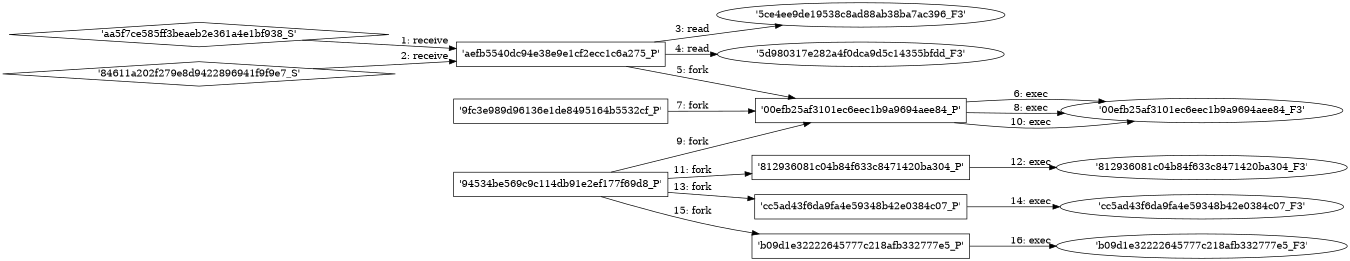 digraph "D:\Learning\Paper\apt\基于CTI的攻击预警\Dataset\攻击图\ASGfromALLCTI\Virut Analysis and Snort Rule.dot" {
rankdir="LR"
size="9"
fixedsize="false"
splines="true"
nodesep=0.3
ranksep=0
fontsize=10
overlap="scalexy"
engine= "neato"
	"'aefb5540dc94e38e9e1cf2ecc1c6a275_P'" [node_type=Process shape=box]
	"'aa5f7ce585ff3beaeb2e361a4e1bf938_S'" [node_type=Socket shape=diamond]
	"'aa5f7ce585ff3beaeb2e361a4e1bf938_S'" -> "'aefb5540dc94e38e9e1cf2ecc1c6a275_P'" [label="1: receive"]
	"'aefb5540dc94e38e9e1cf2ecc1c6a275_P'" [node_type=Process shape=box]
	"'84611a202f279e8d9422896941f9f9e7_S'" [node_type=Socket shape=diamond]
	"'84611a202f279e8d9422896941f9f9e7_S'" -> "'aefb5540dc94e38e9e1cf2ecc1c6a275_P'" [label="2: receive"]
	"'5ce4ee9de19538c8ad88ab38ba7ac396_F3'" [node_type=file shape=ellipse]
	"'aefb5540dc94e38e9e1cf2ecc1c6a275_P'" [node_type=Process shape=box]
	"'aefb5540dc94e38e9e1cf2ecc1c6a275_P'" -> "'5ce4ee9de19538c8ad88ab38ba7ac396_F3'" [label="3: read"]
	"'5d980317e282a4f0dca9d5c14355bfdd_F3'" [node_type=file shape=ellipse]
	"'aefb5540dc94e38e9e1cf2ecc1c6a275_P'" [node_type=Process shape=box]
	"'aefb5540dc94e38e9e1cf2ecc1c6a275_P'" -> "'5d980317e282a4f0dca9d5c14355bfdd_F3'" [label="4: read"]
	"'aefb5540dc94e38e9e1cf2ecc1c6a275_P'" [node_type=Process shape=box]
	"'00efb25af3101ec6eec1b9a9694aee84_P'" [node_type=Process shape=box]
	"'aefb5540dc94e38e9e1cf2ecc1c6a275_P'" -> "'00efb25af3101ec6eec1b9a9694aee84_P'" [label="5: fork"]
	"'00efb25af3101ec6eec1b9a9694aee84_P'" [node_type=Process shape=box]
	"'00efb25af3101ec6eec1b9a9694aee84_F3'" [node_type=File shape=ellipse]
	"'00efb25af3101ec6eec1b9a9694aee84_P'" -> "'00efb25af3101ec6eec1b9a9694aee84_F3'" [label="6: exec"]
	"'9fc3e989d96136e1de8495164b5532cf_P'" [node_type=Process shape=box]
	"'00efb25af3101ec6eec1b9a9694aee84_P'" [node_type=Process shape=box]
	"'9fc3e989d96136e1de8495164b5532cf_P'" -> "'00efb25af3101ec6eec1b9a9694aee84_P'" [label="7: fork"]
	"'00efb25af3101ec6eec1b9a9694aee84_P'" [node_type=Process shape=box]
	"'00efb25af3101ec6eec1b9a9694aee84_F3'" [node_type=File shape=ellipse]
	"'00efb25af3101ec6eec1b9a9694aee84_P'" -> "'00efb25af3101ec6eec1b9a9694aee84_F3'" [label="8: exec"]
	"'94534be569c9c114db91e2ef177f69d8_P'" [node_type=Process shape=box]
	"'00efb25af3101ec6eec1b9a9694aee84_P'" [node_type=Process shape=box]
	"'94534be569c9c114db91e2ef177f69d8_P'" -> "'00efb25af3101ec6eec1b9a9694aee84_P'" [label="9: fork"]
	"'00efb25af3101ec6eec1b9a9694aee84_P'" [node_type=Process shape=box]
	"'00efb25af3101ec6eec1b9a9694aee84_F3'" [node_type=File shape=ellipse]
	"'00efb25af3101ec6eec1b9a9694aee84_P'" -> "'00efb25af3101ec6eec1b9a9694aee84_F3'" [label="10: exec"]
	"'94534be569c9c114db91e2ef177f69d8_P'" [node_type=Process shape=box]
	"'812936081c04b84f633c8471420ba304_P'" [node_type=Process shape=box]
	"'94534be569c9c114db91e2ef177f69d8_P'" -> "'812936081c04b84f633c8471420ba304_P'" [label="11: fork"]
	"'812936081c04b84f633c8471420ba304_P'" [node_type=Process shape=box]
	"'812936081c04b84f633c8471420ba304_F3'" [node_type=File shape=ellipse]
	"'812936081c04b84f633c8471420ba304_P'" -> "'812936081c04b84f633c8471420ba304_F3'" [label="12: exec"]
	"'94534be569c9c114db91e2ef177f69d8_P'" [node_type=Process shape=box]
	"'cc5ad43f6da9fa4e59348b42e0384c07_P'" [node_type=Process shape=box]
	"'94534be569c9c114db91e2ef177f69d8_P'" -> "'cc5ad43f6da9fa4e59348b42e0384c07_P'" [label="13: fork"]
	"'cc5ad43f6da9fa4e59348b42e0384c07_P'" [node_type=Process shape=box]
	"'cc5ad43f6da9fa4e59348b42e0384c07_F3'" [node_type=File shape=ellipse]
	"'cc5ad43f6da9fa4e59348b42e0384c07_P'" -> "'cc5ad43f6da9fa4e59348b42e0384c07_F3'" [label="14: exec"]
	"'94534be569c9c114db91e2ef177f69d8_P'" [node_type=Process shape=box]
	"'b09d1e32222645777c218afb332777e5_P'" [node_type=Process shape=box]
	"'94534be569c9c114db91e2ef177f69d8_P'" -> "'b09d1e32222645777c218afb332777e5_P'" [label="15: fork"]
	"'b09d1e32222645777c218afb332777e5_P'" [node_type=Process shape=box]
	"'b09d1e32222645777c218afb332777e5_F3'" [node_type=File shape=ellipse]
	"'b09d1e32222645777c218afb332777e5_P'" -> "'b09d1e32222645777c218afb332777e5_F3'" [label="16: exec"]
}
